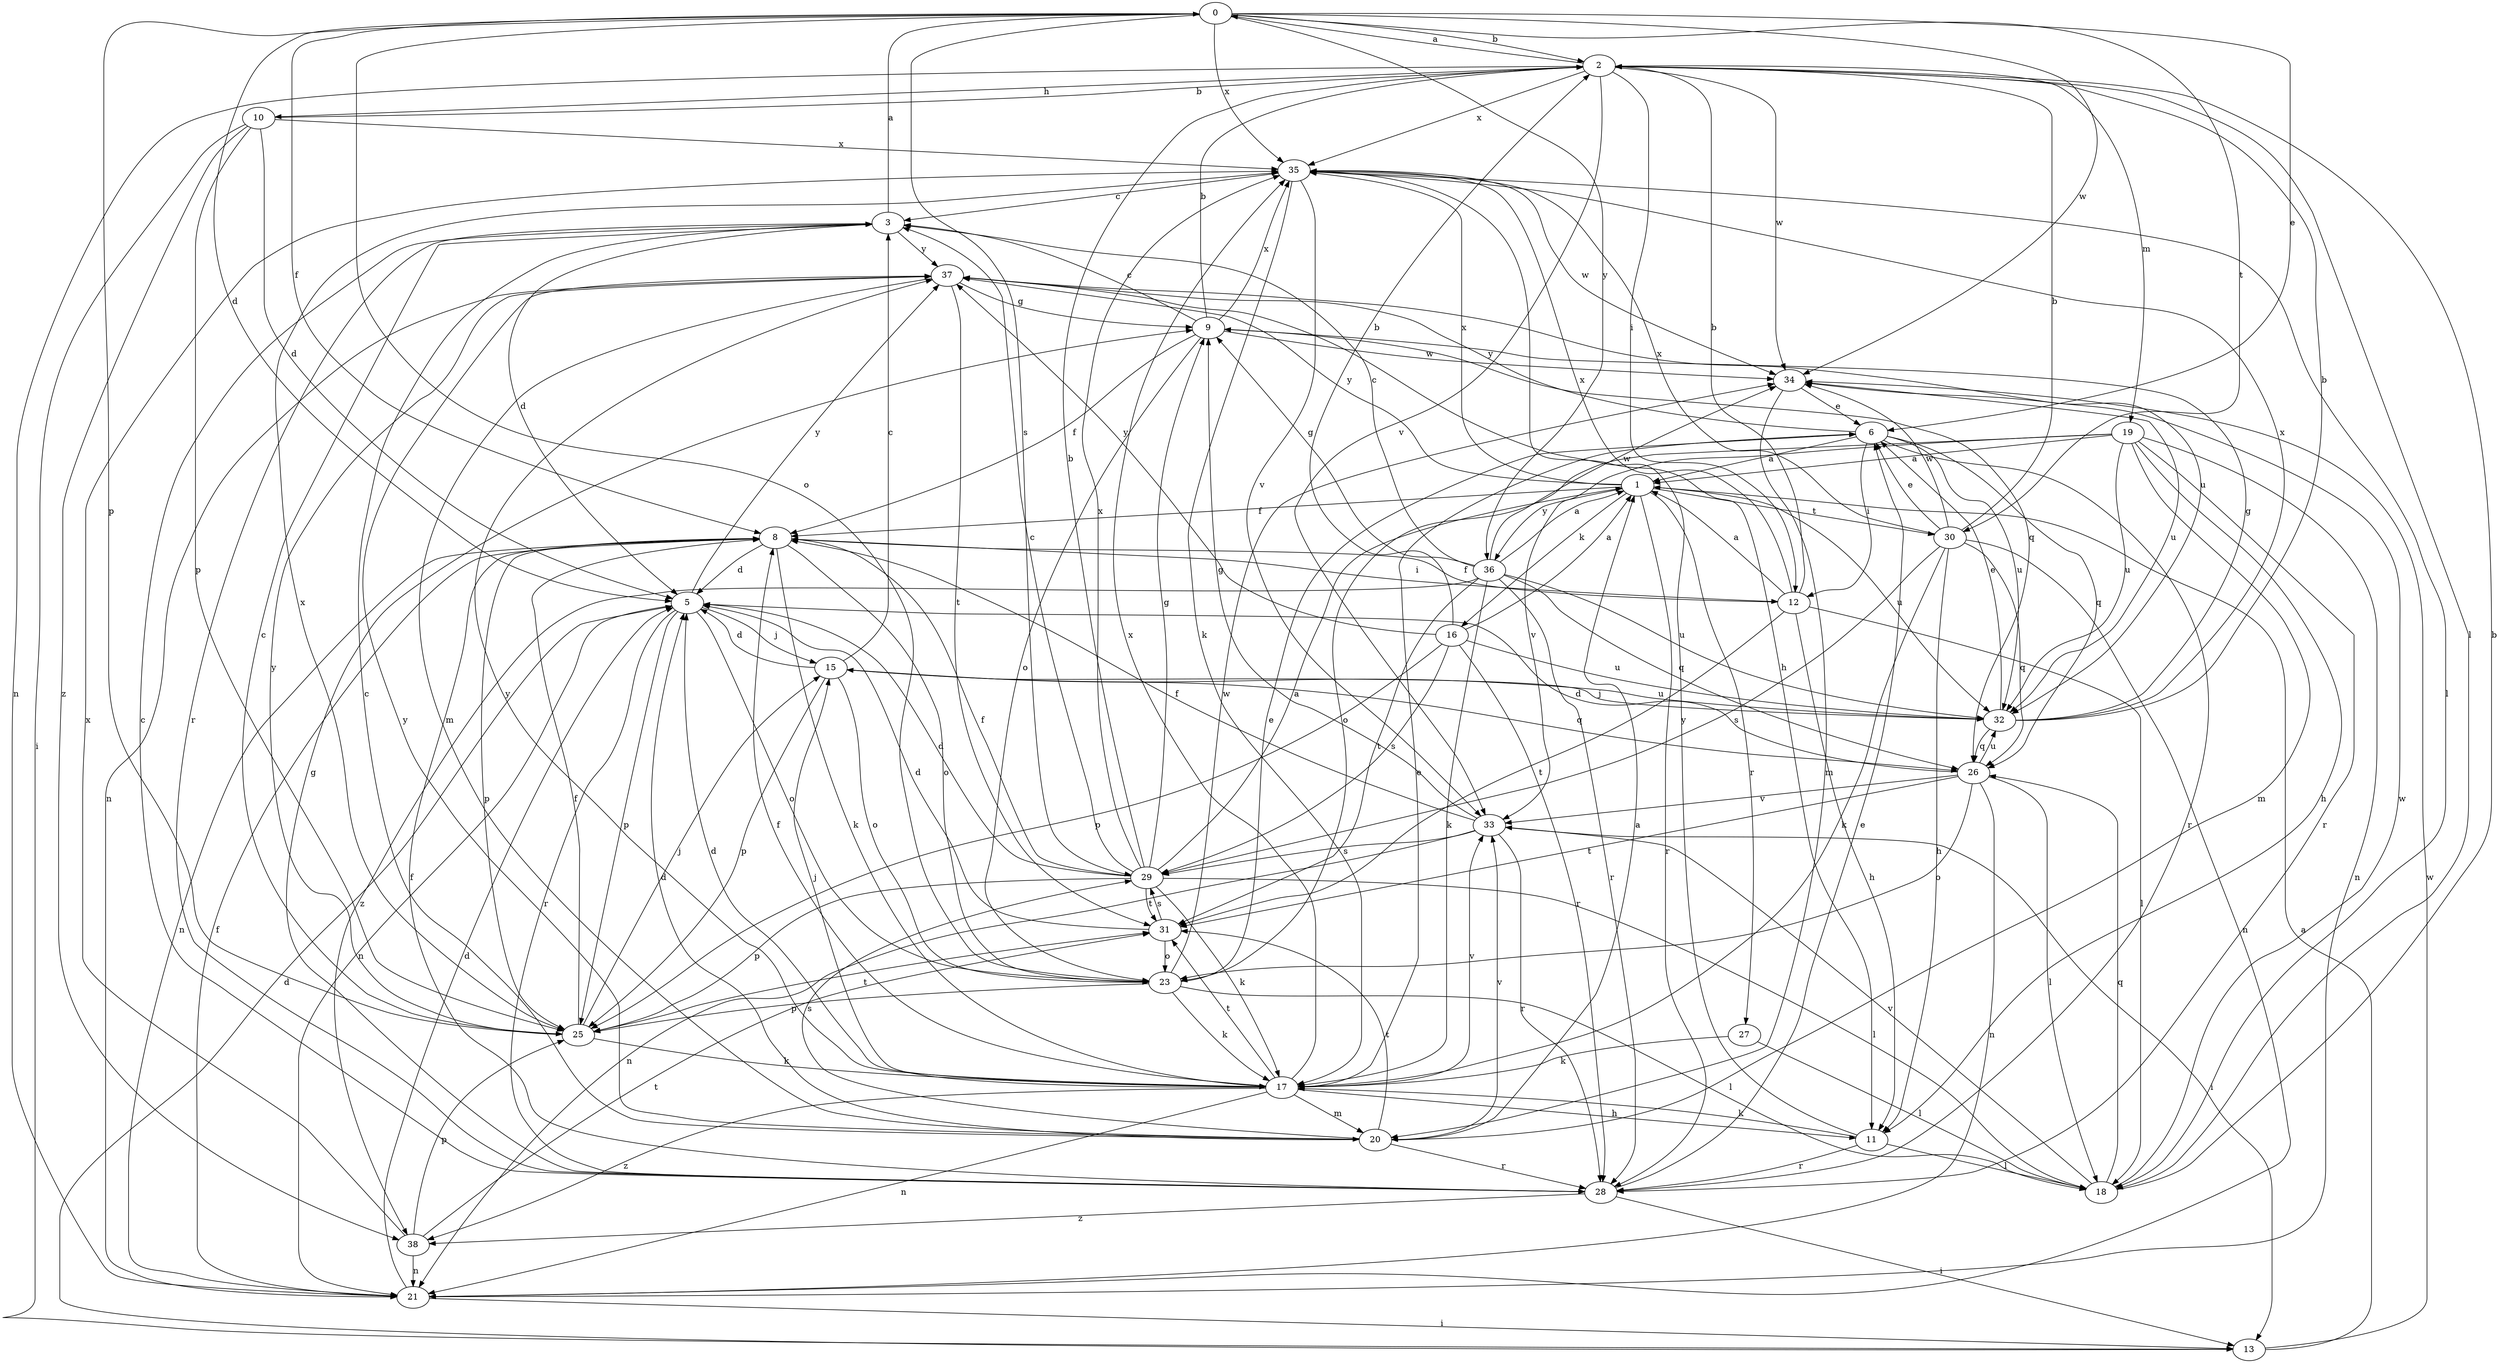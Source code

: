 strict digraph  {
0;
1;
2;
3;
5;
6;
8;
9;
10;
11;
12;
13;
15;
16;
17;
18;
19;
20;
21;
23;
25;
26;
27;
28;
29;
30;
31;
32;
33;
34;
35;
36;
37;
38;
0 -> 2  [label=b];
0 -> 5  [label=d];
0 -> 6  [label=e];
0 -> 8  [label=f];
0 -> 23  [label=o];
0 -> 25  [label=p];
0 -> 29  [label=s];
0 -> 30  [label=t];
0 -> 34  [label=w];
0 -> 35  [label=x];
0 -> 36  [label=y];
1 -> 8  [label=f];
1 -> 16  [label=k];
1 -> 27  [label=r];
1 -> 28  [label=r];
1 -> 30  [label=t];
1 -> 32  [label=u];
1 -> 35  [label=x];
1 -> 36  [label=y];
1 -> 37  [label=y];
2 -> 0  [label=a];
2 -> 10  [label=h];
2 -> 12  [label=i];
2 -> 18  [label=l];
2 -> 19  [label=m];
2 -> 21  [label=n];
2 -> 33  [label=v];
2 -> 34  [label=w];
2 -> 35  [label=x];
3 -> 0  [label=a];
3 -> 5  [label=d];
3 -> 28  [label=r];
3 -> 37  [label=y];
5 -> 15  [label=j];
5 -> 21  [label=n];
5 -> 23  [label=o];
5 -> 25  [label=p];
5 -> 28  [label=r];
5 -> 37  [label=y];
6 -> 1  [label=a];
6 -> 12  [label=i];
6 -> 26  [label=q];
6 -> 28  [label=r];
6 -> 32  [label=u];
6 -> 37  [label=y];
8 -> 5  [label=d];
8 -> 12  [label=i];
8 -> 17  [label=k];
8 -> 21  [label=n];
8 -> 23  [label=o];
8 -> 25  [label=p];
9 -> 2  [label=b];
9 -> 3  [label=c];
9 -> 8  [label=f];
9 -> 23  [label=o];
9 -> 26  [label=q];
9 -> 34  [label=w];
9 -> 35  [label=x];
10 -> 2  [label=b];
10 -> 5  [label=d];
10 -> 13  [label=i];
10 -> 25  [label=p];
10 -> 35  [label=x];
10 -> 38  [label=z];
11 -> 17  [label=k];
11 -> 18  [label=l];
11 -> 28  [label=r];
11 -> 37  [label=y];
12 -> 1  [label=a];
12 -> 2  [label=b];
12 -> 8  [label=f];
12 -> 11  [label=h];
12 -> 18  [label=l];
12 -> 31  [label=t];
12 -> 35  [label=x];
13 -> 1  [label=a];
13 -> 5  [label=d];
13 -> 34  [label=w];
15 -> 3  [label=c];
15 -> 5  [label=d];
15 -> 23  [label=o];
15 -> 25  [label=p];
15 -> 26  [label=q];
15 -> 32  [label=u];
16 -> 1  [label=a];
16 -> 2  [label=b];
16 -> 25  [label=p];
16 -> 28  [label=r];
16 -> 29  [label=s];
16 -> 32  [label=u];
16 -> 37  [label=y];
17 -> 5  [label=d];
17 -> 6  [label=e];
17 -> 8  [label=f];
17 -> 11  [label=h];
17 -> 15  [label=j];
17 -> 20  [label=m];
17 -> 21  [label=n];
17 -> 31  [label=t];
17 -> 33  [label=v];
17 -> 35  [label=x];
17 -> 37  [label=y];
17 -> 38  [label=z];
18 -> 2  [label=b];
18 -> 26  [label=q];
18 -> 33  [label=v];
18 -> 34  [label=w];
19 -> 1  [label=a];
19 -> 11  [label=h];
19 -> 20  [label=m];
19 -> 21  [label=n];
19 -> 23  [label=o];
19 -> 28  [label=r];
19 -> 32  [label=u];
19 -> 33  [label=v];
20 -> 1  [label=a];
20 -> 3  [label=c];
20 -> 5  [label=d];
20 -> 28  [label=r];
20 -> 29  [label=s];
20 -> 31  [label=t];
20 -> 33  [label=v];
20 -> 37  [label=y];
21 -> 5  [label=d];
21 -> 8  [label=f];
21 -> 13  [label=i];
23 -> 6  [label=e];
23 -> 17  [label=k];
23 -> 18  [label=l];
23 -> 25  [label=p];
23 -> 34  [label=w];
25 -> 3  [label=c];
25 -> 8  [label=f];
25 -> 15  [label=j];
25 -> 17  [label=k];
25 -> 31  [label=t];
25 -> 35  [label=x];
25 -> 37  [label=y];
26 -> 5  [label=d];
26 -> 18  [label=l];
26 -> 21  [label=n];
26 -> 23  [label=o];
26 -> 31  [label=t];
26 -> 32  [label=u];
26 -> 33  [label=v];
27 -> 17  [label=k];
27 -> 18  [label=l];
28 -> 3  [label=c];
28 -> 6  [label=e];
28 -> 8  [label=f];
28 -> 9  [label=g];
28 -> 13  [label=i];
28 -> 38  [label=z];
29 -> 1  [label=a];
29 -> 2  [label=b];
29 -> 3  [label=c];
29 -> 5  [label=d];
29 -> 8  [label=f];
29 -> 9  [label=g];
29 -> 17  [label=k];
29 -> 18  [label=l];
29 -> 25  [label=p];
29 -> 31  [label=t];
29 -> 35  [label=x];
30 -> 2  [label=b];
30 -> 6  [label=e];
30 -> 11  [label=h];
30 -> 17  [label=k];
30 -> 21  [label=n];
30 -> 26  [label=q];
30 -> 29  [label=s];
30 -> 34  [label=w];
30 -> 35  [label=x];
31 -> 5  [label=d];
31 -> 23  [label=o];
31 -> 29  [label=s];
32 -> 2  [label=b];
32 -> 6  [label=e];
32 -> 9  [label=g];
32 -> 15  [label=j];
32 -> 26  [label=q];
32 -> 35  [label=x];
33 -> 8  [label=f];
33 -> 9  [label=g];
33 -> 13  [label=i];
33 -> 21  [label=n];
33 -> 28  [label=r];
33 -> 29  [label=s];
34 -> 6  [label=e];
34 -> 20  [label=m];
34 -> 32  [label=u];
35 -> 3  [label=c];
35 -> 11  [label=h];
35 -> 17  [label=k];
35 -> 18  [label=l];
35 -> 33  [label=v];
35 -> 34  [label=w];
36 -> 1  [label=a];
36 -> 3  [label=c];
36 -> 9  [label=g];
36 -> 17  [label=k];
36 -> 26  [label=q];
36 -> 28  [label=r];
36 -> 31  [label=t];
36 -> 32  [label=u];
36 -> 34  [label=w];
36 -> 38  [label=z];
37 -> 9  [label=g];
37 -> 20  [label=m];
37 -> 21  [label=n];
37 -> 31  [label=t];
37 -> 32  [label=u];
38 -> 21  [label=n];
38 -> 25  [label=p];
38 -> 31  [label=t];
38 -> 35  [label=x];
}

